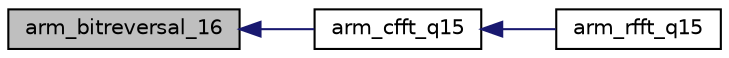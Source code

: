 digraph "arm_bitreversal_16"
{
  edge [fontname="Helvetica",fontsize="10",labelfontname="Helvetica",labelfontsize="10"];
  node [fontname="Helvetica",fontsize="10",shape=record];
  rankdir="LR";
  Node1 [label="arm_bitreversal_16",height=0.2,width=0.4,color="black", fillcolor="grey75", style="filled", fontcolor="black"];
  Node1 -> Node2 [dir="back",color="midnightblue",fontsize="10",style="solid",fontname="Helvetica"];
  Node2 [label="arm_cfft_q15",height=0.2,width=0.4,color="black", fillcolor="white", style="filled",URL="$group___complex_f_f_t.html#ga68cdacd2267a2967955e40e6b7ec1229",tooltip="Processing function for the Q15 complex FFT. "];
  Node2 -> Node3 [dir="back",color="midnightblue",fontsize="10",style="solid",fontname="Helvetica"];
  Node3 [label="arm_rfft_q15",height=0.2,width=0.4,color="black", fillcolor="white", style="filled",URL="$group___real_f_f_t.html#ga00e615f5db21736ad5b27fb6146f3fc5",tooltip="Processing function for the Q15 RFFT/RIFFT. "];
}
